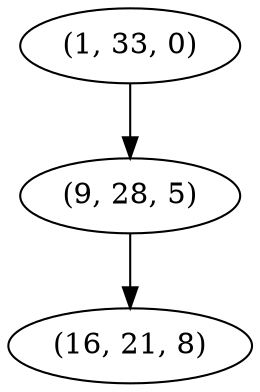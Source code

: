 digraph tree {
    "(1, 33, 0)";
    "(9, 28, 5)";
    "(16, 21, 8)";
    "(1, 33, 0)" -> "(9, 28, 5)";
    "(9, 28, 5)" -> "(16, 21, 8)";
}
